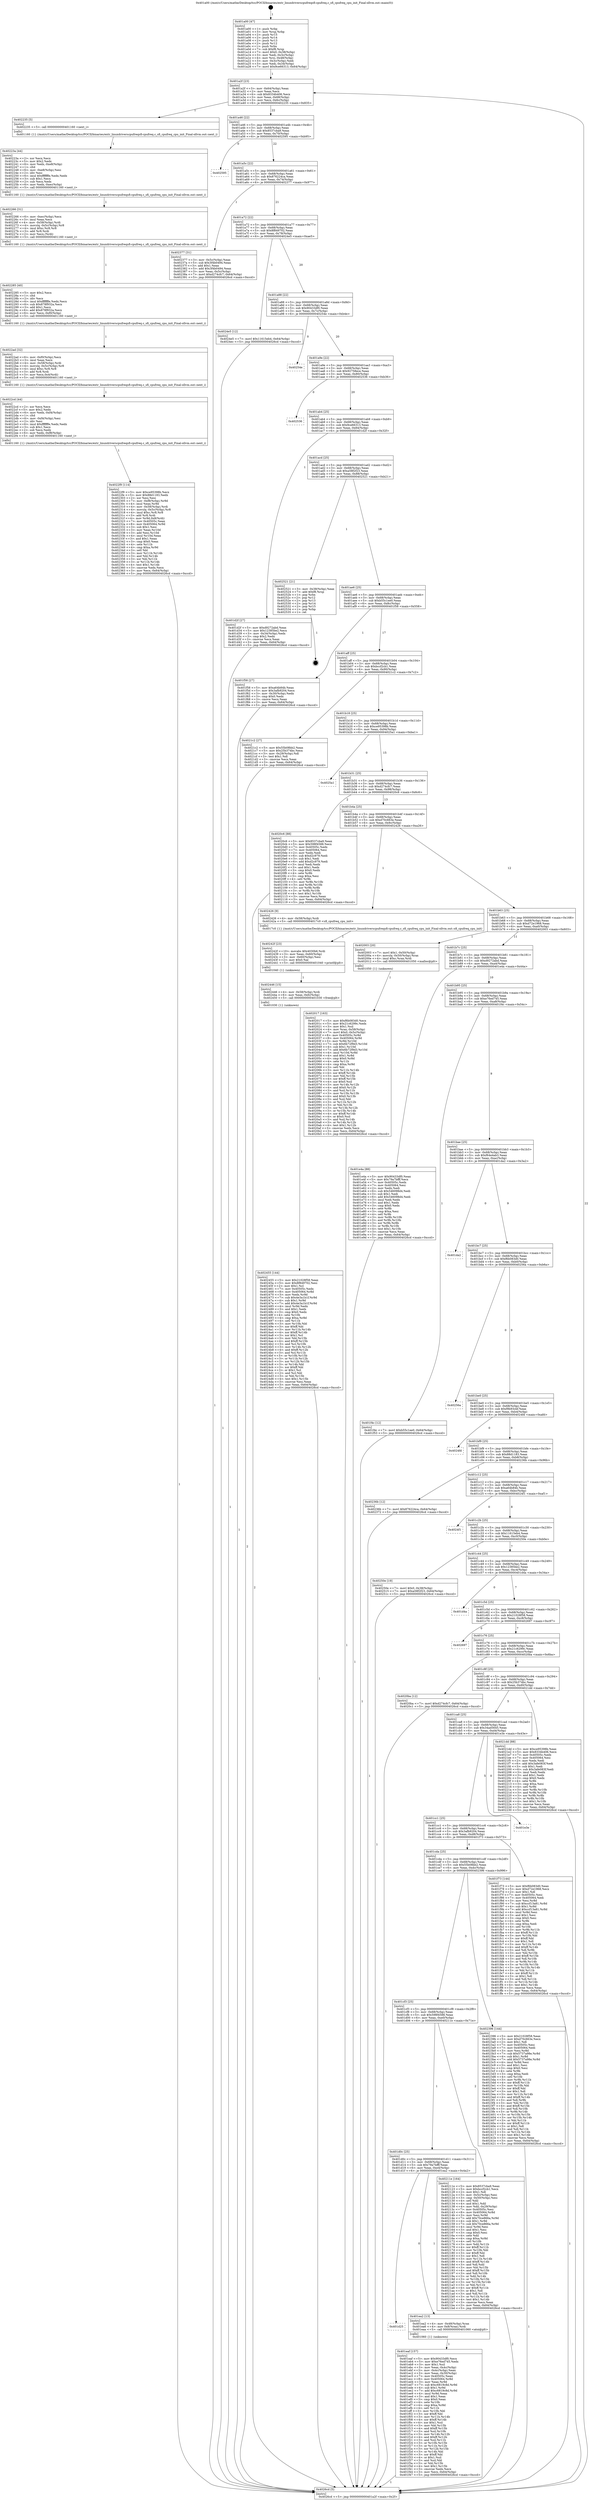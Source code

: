 digraph "0x401a00" {
  label = "0x401a00 (/mnt/c/Users/mathe/Desktop/tcc/POCII/binaries/extr_linuxdriverscpufreqsfi-cpufreq.c_sfi_cpufreq_cpu_init_Final-ollvm.out::main(0))"
  labelloc = "t"
  node[shape=record]

  Entry [label="",width=0.3,height=0.3,shape=circle,fillcolor=black,style=filled]
  "0x401a2f" [label="{
     0x401a2f [23]\l
     | [instrs]\l
     &nbsp;&nbsp;0x401a2f \<+3\>: mov -0x64(%rbp),%eax\l
     &nbsp;&nbsp;0x401a32 \<+2\>: mov %eax,%ecx\l
     &nbsp;&nbsp;0x401a34 \<+6\>: sub $0x8334b406,%ecx\l
     &nbsp;&nbsp;0x401a3a \<+3\>: mov %eax,-0x68(%rbp)\l
     &nbsp;&nbsp;0x401a3d \<+3\>: mov %ecx,-0x6c(%rbp)\l
     &nbsp;&nbsp;0x401a40 \<+6\>: je 0000000000402235 \<main+0x835\>\l
  }"]
  "0x402235" [label="{
     0x402235 [5]\l
     | [instrs]\l
     &nbsp;&nbsp;0x402235 \<+5\>: call 0000000000401160 \<next_i\>\l
     | [calls]\l
     &nbsp;&nbsp;0x401160 \{1\} (/mnt/c/Users/mathe/Desktop/tcc/POCII/binaries/extr_linuxdriverscpufreqsfi-cpufreq.c_sfi_cpufreq_cpu_init_Final-ollvm.out::next_i)\l
  }"]
  "0x401a46" [label="{
     0x401a46 [22]\l
     | [instrs]\l
     &nbsp;&nbsp;0x401a46 \<+5\>: jmp 0000000000401a4b \<main+0x4b\>\l
     &nbsp;&nbsp;0x401a4b \<+3\>: mov -0x68(%rbp),%eax\l
     &nbsp;&nbsp;0x401a4e \<+5\>: sub $0x8537cba9,%eax\l
     &nbsp;&nbsp;0x401a53 \<+3\>: mov %eax,-0x70(%rbp)\l
     &nbsp;&nbsp;0x401a56 \<+6\>: je 0000000000402595 \<main+0xb95\>\l
  }"]
  Exit [label="",width=0.3,height=0.3,shape=circle,fillcolor=black,style=filled,peripheries=2]
  "0x402595" [label="{
     0x402595\l
  }", style=dashed]
  "0x401a5c" [label="{
     0x401a5c [22]\l
     | [instrs]\l
     &nbsp;&nbsp;0x401a5c \<+5\>: jmp 0000000000401a61 \<main+0x61\>\l
     &nbsp;&nbsp;0x401a61 \<+3\>: mov -0x68(%rbp),%eax\l
     &nbsp;&nbsp;0x401a64 \<+5\>: sub $0x876224ca,%eax\l
     &nbsp;&nbsp;0x401a69 \<+3\>: mov %eax,-0x74(%rbp)\l
     &nbsp;&nbsp;0x401a6c \<+6\>: je 0000000000402377 \<main+0x977\>\l
  }"]
  "0x402455" [label="{
     0x402455 [144]\l
     | [instrs]\l
     &nbsp;&nbsp;0x402455 \<+5\>: mov $0x21028f58,%eax\l
     &nbsp;&nbsp;0x40245a \<+5\>: mov $0x8f849702,%esi\l
     &nbsp;&nbsp;0x40245f \<+2\>: mov $0x1,%cl\l
     &nbsp;&nbsp;0x402461 \<+7\>: mov 0x40505c,%edx\l
     &nbsp;&nbsp;0x402468 \<+8\>: mov 0x405064,%r8d\l
     &nbsp;&nbsp;0x402470 \<+3\>: mov %edx,%r9d\l
     &nbsp;&nbsp;0x402473 \<+7\>: sub $0x4e3a1b1f,%r9d\l
     &nbsp;&nbsp;0x40247a \<+4\>: sub $0x1,%r9d\l
     &nbsp;&nbsp;0x40247e \<+7\>: add $0x4e3a1b1f,%r9d\l
     &nbsp;&nbsp;0x402485 \<+4\>: imul %r9d,%edx\l
     &nbsp;&nbsp;0x402489 \<+3\>: and $0x1,%edx\l
     &nbsp;&nbsp;0x40248c \<+3\>: cmp $0x0,%edx\l
     &nbsp;&nbsp;0x40248f \<+4\>: sete %r10b\l
     &nbsp;&nbsp;0x402493 \<+4\>: cmp $0xa,%r8d\l
     &nbsp;&nbsp;0x402497 \<+4\>: setl %r11b\l
     &nbsp;&nbsp;0x40249b \<+3\>: mov %r10b,%bl\l
     &nbsp;&nbsp;0x40249e \<+3\>: xor $0xff,%bl\l
     &nbsp;&nbsp;0x4024a1 \<+3\>: mov %r11b,%r14b\l
     &nbsp;&nbsp;0x4024a4 \<+4\>: xor $0xff,%r14b\l
     &nbsp;&nbsp;0x4024a8 \<+3\>: xor $0x1,%cl\l
     &nbsp;&nbsp;0x4024ab \<+3\>: mov %bl,%r15b\l
     &nbsp;&nbsp;0x4024ae \<+4\>: and $0xff,%r15b\l
     &nbsp;&nbsp;0x4024b2 \<+3\>: and %cl,%r10b\l
     &nbsp;&nbsp;0x4024b5 \<+3\>: mov %r14b,%r12b\l
     &nbsp;&nbsp;0x4024b8 \<+4\>: and $0xff,%r12b\l
     &nbsp;&nbsp;0x4024bc \<+3\>: and %cl,%r11b\l
     &nbsp;&nbsp;0x4024bf \<+3\>: or %r10b,%r15b\l
     &nbsp;&nbsp;0x4024c2 \<+3\>: or %r11b,%r12b\l
     &nbsp;&nbsp;0x4024c5 \<+3\>: xor %r12b,%r15b\l
     &nbsp;&nbsp;0x4024c8 \<+3\>: or %r14b,%bl\l
     &nbsp;&nbsp;0x4024cb \<+3\>: xor $0xff,%bl\l
     &nbsp;&nbsp;0x4024ce \<+3\>: or $0x1,%cl\l
     &nbsp;&nbsp;0x4024d1 \<+2\>: and %cl,%bl\l
     &nbsp;&nbsp;0x4024d3 \<+3\>: or %bl,%r15b\l
     &nbsp;&nbsp;0x4024d6 \<+4\>: test $0x1,%r15b\l
     &nbsp;&nbsp;0x4024da \<+3\>: cmovne %esi,%eax\l
     &nbsp;&nbsp;0x4024dd \<+3\>: mov %eax,-0x64(%rbp)\l
     &nbsp;&nbsp;0x4024e0 \<+5\>: jmp 00000000004026cd \<main+0xccd\>\l
  }"]
  "0x402377" [label="{
     0x402377 [31]\l
     | [instrs]\l
     &nbsp;&nbsp;0x402377 \<+3\>: mov -0x5c(%rbp),%eax\l
     &nbsp;&nbsp;0x40237a \<+5\>: sub $0x3f4b0494,%eax\l
     &nbsp;&nbsp;0x40237f \<+3\>: add $0x1,%eax\l
     &nbsp;&nbsp;0x402382 \<+5\>: add $0x3f4b0494,%eax\l
     &nbsp;&nbsp;0x402387 \<+3\>: mov %eax,-0x5c(%rbp)\l
     &nbsp;&nbsp;0x40238a \<+7\>: movl $0xd274cfc7,-0x64(%rbp)\l
     &nbsp;&nbsp;0x402391 \<+5\>: jmp 00000000004026cd \<main+0xccd\>\l
  }"]
  "0x401a72" [label="{
     0x401a72 [22]\l
     | [instrs]\l
     &nbsp;&nbsp;0x401a72 \<+5\>: jmp 0000000000401a77 \<main+0x77\>\l
     &nbsp;&nbsp;0x401a77 \<+3\>: mov -0x68(%rbp),%eax\l
     &nbsp;&nbsp;0x401a7a \<+5\>: sub $0x8f849702,%eax\l
     &nbsp;&nbsp;0x401a7f \<+3\>: mov %eax,-0x78(%rbp)\l
     &nbsp;&nbsp;0x401a82 \<+6\>: je 00000000004024e5 \<main+0xae5\>\l
  }"]
  "0x402446" [label="{
     0x402446 [15]\l
     | [instrs]\l
     &nbsp;&nbsp;0x402446 \<+4\>: mov -0x58(%rbp),%rdi\l
     &nbsp;&nbsp;0x40244a \<+6\>: mov %eax,-0xfc(%rbp)\l
     &nbsp;&nbsp;0x402450 \<+5\>: call 0000000000401030 \<free@plt\>\l
     | [calls]\l
     &nbsp;&nbsp;0x401030 \{1\} (unknown)\l
  }"]
  "0x4024e5" [label="{
     0x4024e5 [12]\l
     | [instrs]\l
     &nbsp;&nbsp;0x4024e5 \<+7\>: movl $0x11615eb4,-0x64(%rbp)\l
     &nbsp;&nbsp;0x4024ec \<+5\>: jmp 00000000004026cd \<main+0xccd\>\l
  }"]
  "0x401a88" [label="{
     0x401a88 [22]\l
     | [instrs]\l
     &nbsp;&nbsp;0x401a88 \<+5\>: jmp 0000000000401a8d \<main+0x8d\>\l
     &nbsp;&nbsp;0x401a8d \<+3\>: mov -0x68(%rbp),%eax\l
     &nbsp;&nbsp;0x401a90 \<+5\>: sub $0x90433df0,%eax\l
     &nbsp;&nbsp;0x401a95 \<+3\>: mov %eax,-0x7c(%rbp)\l
     &nbsp;&nbsp;0x401a98 \<+6\>: je 000000000040254e \<main+0xb4e\>\l
  }"]
  "0x40242f" [label="{
     0x40242f [23]\l
     | [instrs]\l
     &nbsp;&nbsp;0x40242f \<+10\>: movabs $0x4030b6,%rdi\l
     &nbsp;&nbsp;0x402439 \<+3\>: mov %eax,-0x60(%rbp)\l
     &nbsp;&nbsp;0x40243c \<+3\>: mov -0x60(%rbp),%esi\l
     &nbsp;&nbsp;0x40243f \<+2\>: mov $0x0,%al\l
     &nbsp;&nbsp;0x402441 \<+5\>: call 0000000000401040 \<printf@plt\>\l
     | [calls]\l
     &nbsp;&nbsp;0x401040 \{1\} (unknown)\l
  }"]
  "0x40254e" [label="{
     0x40254e\l
  }", style=dashed]
  "0x401a9e" [label="{
     0x401a9e [22]\l
     | [instrs]\l
     &nbsp;&nbsp;0x401a9e \<+5\>: jmp 0000000000401aa3 \<main+0xa3\>\l
     &nbsp;&nbsp;0x401aa3 \<+3\>: mov -0x68(%rbp),%eax\l
     &nbsp;&nbsp;0x401aa6 \<+5\>: sub $0x92758ece,%eax\l
     &nbsp;&nbsp;0x401aab \<+3\>: mov %eax,-0x80(%rbp)\l
     &nbsp;&nbsp;0x401aae \<+6\>: je 0000000000402536 \<main+0xb36\>\l
  }"]
  "0x4022f9" [label="{
     0x4022f9 [114]\l
     | [instrs]\l
     &nbsp;&nbsp;0x4022f9 \<+5\>: mov $0xce95398b,%ecx\l
     &nbsp;&nbsp;0x4022fe \<+5\>: mov $0x88d1183,%edx\l
     &nbsp;&nbsp;0x402303 \<+2\>: xor %esi,%esi\l
     &nbsp;&nbsp;0x402305 \<+7\>: mov -0xf8(%rbp),%r9d\l
     &nbsp;&nbsp;0x40230c \<+4\>: imul %eax,%r9d\l
     &nbsp;&nbsp;0x402310 \<+4\>: mov -0x58(%rbp),%rdi\l
     &nbsp;&nbsp;0x402314 \<+4\>: movslq -0x5c(%rbp),%r8\l
     &nbsp;&nbsp;0x402318 \<+4\>: imul $0xc,%r8,%r8\l
     &nbsp;&nbsp;0x40231c \<+3\>: add %r8,%rdi\l
     &nbsp;&nbsp;0x40231f \<+4\>: mov %r9d,0x8(%rdi)\l
     &nbsp;&nbsp;0x402323 \<+7\>: mov 0x40505c,%eax\l
     &nbsp;&nbsp;0x40232a \<+8\>: mov 0x405064,%r9d\l
     &nbsp;&nbsp;0x402332 \<+3\>: sub $0x1,%esi\l
     &nbsp;&nbsp;0x402335 \<+3\>: mov %eax,%r10d\l
     &nbsp;&nbsp;0x402338 \<+3\>: add %esi,%r10d\l
     &nbsp;&nbsp;0x40233b \<+4\>: imul %r10d,%eax\l
     &nbsp;&nbsp;0x40233f \<+3\>: and $0x1,%eax\l
     &nbsp;&nbsp;0x402342 \<+3\>: cmp $0x0,%eax\l
     &nbsp;&nbsp;0x402345 \<+4\>: sete %r11b\l
     &nbsp;&nbsp;0x402349 \<+4\>: cmp $0xa,%r9d\l
     &nbsp;&nbsp;0x40234d \<+3\>: setl %bl\l
     &nbsp;&nbsp;0x402350 \<+3\>: mov %r11b,%r14b\l
     &nbsp;&nbsp;0x402353 \<+3\>: and %bl,%r14b\l
     &nbsp;&nbsp;0x402356 \<+3\>: xor %bl,%r11b\l
     &nbsp;&nbsp;0x402359 \<+3\>: or %r11b,%r14b\l
     &nbsp;&nbsp;0x40235c \<+4\>: test $0x1,%r14b\l
     &nbsp;&nbsp;0x402360 \<+3\>: cmovne %edx,%ecx\l
     &nbsp;&nbsp;0x402363 \<+3\>: mov %ecx,-0x64(%rbp)\l
     &nbsp;&nbsp;0x402366 \<+5\>: jmp 00000000004026cd \<main+0xccd\>\l
  }"]
  "0x402536" [label="{
     0x402536\l
  }", style=dashed]
  "0x401ab4" [label="{
     0x401ab4 [25]\l
     | [instrs]\l
     &nbsp;&nbsp;0x401ab4 \<+5\>: jmp 0000000000401ab9 \<main+0xb9\>\l
     &nbsp;&nbsp;0x401ab9 \<+3\>: mov -0x68(%rbp),%eax\l
     &nbsp;&nbsp;0x401abc \<+5\>: sub $0x9ce66313,%eax\l
     &nbsp;&nbsp;0x401ac1 \<+6\>: mov %eax,-0x84(%rbp)\l
     &nbsp;&nbsp;0x401ac7 \<+6\>: je 0000000000401d2f \<main+0x32f\>\l
  }"]
  "0x4022cd" [label="{
     0x4022cd [44]\l
     | [instrs]\l
     &nbsp;&nbsp;0x4022cd \<+2\>: xor %ecx,%ecx\l
     &nbsp;&nbsp;0x4022cf \<+5\>: mov $0x2,%edx\l
     &nbsp;&nbsp;0x4022d4 \<+6\>: mov %edx,-0xf4(%rbp)\l
     &nbsp;&nbsp;0x4022da \<+1\>: cltd\l
     &nbsp;&nbsp;0x4022db \<+6\>: mov -0xf4(%rbp),%esi\l
     &nbsp;&nbsp;0x4022e1 \<+2\>: idiv %esi\l
     &nbsp;&nbsp;0x4022e3 \<+6\>: imul $0xfffffffe,%edx,%edx\l
     &nbsp;&nbsp;0x4022e9 \<+3\>: sub $0x1,%ecx\l
     &nbsp;&nbsp;0x4022ec \<+2\>: sub %ecx,%edx\l
     &nbsp;&nbsp;0x4022ee \<+6\>: mov %edx,-0xf8(%rbp)\l
     &nbsp;&nbsp;0x4022f4 \<+5\>: call 0000000000401160 \<next_i\>\l
     | [calls]\l
     &nbsp;&nbsp;0x401160 \{1\} (/mnt/c/Users/mathe/Desktop/tcc/POCII/binaries/extr_linuxdriverscpufreqsfi-cpufreq.c_sfi_cpufreq_cpu_init_Final-ollvm.out::next_i)\l
  }"]
  "0x401d2f" [label="{
     0x401d2f [27]\l
     | [instrs]\l
     &nbsp;&nbsp;0x401d2f \<+5\>: mov $0xd9272abd,%eax\l
     &nbsp;&nbsp;0x401d34 \<+5\>: mov $0x12385be2,%ecx\l
     &nbsp;&nbsp;0x401d39 \<+3\>: mov -0x34(%rbp),%edx\l
     &nbsp;&nbsp;0x401d3c \<+3\>: cmp $0x2,%edx\l
     &nbsp;&nbsp;0x401d3f \<+3\>: cmovne %ecx,%eax\l
     &nbsp;&nbsp;0x401d42 \<+3\>: mov %eax,-0x64(%rbp)\l
     &nbsp;&nbsp;0x401d45 \<+5\>: jmp 00000000004026cd \<main+0xccd\>\l
  }"]
  "0x401acd" [label="{
     0x401acd [25]\l
     | [instrs]\l
     &nbsp;&nbsp;0x401acd \<+5\>: jmp 0000000000401ad2 \<main+0xd2\>\l
     &nbsp;&nbsp;0x401ad2 \<+3\>: mov -0x68(%rbp),%eax\l
     &nbsp;&nbsp;0x401ad5 \<+5\>: sub $0xa58f2f23,%eax\l
     &nbsp;&nbsp;0x401ada \<+6\>: mov %eax,-0x88(%rbp)\l
     &nbsp;&nbsp;0x401ae0 \<+6\>: je 0000000000402521 \<main+0xb21\>\l
  }"]
  "0x4026cd" [label="{
     0x4026cd [5]\l
     | [instrs]\l
     &nbsp;&nbsp;0x4026cd \<+5\>: jmp 0000000000401a2f \<main+0x2f\>\l
  }"]
  "0x401a00" [label="{
     0x401a00 [47]\l
     | [instrs]\l
     &nbsp;&nbsp;0x401a00 \<+1\>: push %rbp\l
     &nbsp;&nbsp;0x401a01 \<+3\>: mov %rsp,%rbp\l
     &nbsp;&nbsp;0x401a04 \<+2\>: push %r15\l
     &nbsp;&nbsp;0x401a06 \<+2\>: push %r14\l
     &nbsp;&nbsp;0x401a08 \<+2\>: push %r13\l
     &nbsp;&nbsp;0x401a0a \<+2\>: push %r12\l
     &nbsp;&nbsp;0x401a0c \<+1\>: push %rbx\l
     &nbsp;&nbsp;0x401a0d \<+7\>: sub $0xf8,%rsp\l
     &nbsp;&nbsp;0x401a14 \<+7\>: movl $0x0,-0x38(%rbp)\l
     &nbsp;&nbsp;0x401a1b \<+3\>: mov %edi,-0x3c(%rbp)\l
     &nbsp;&nbsp;0x401a1e \<+4\>: mov %rsi,-0x48(%rbp)\l
     &nbsp;&nbsp;0x401a22 \<+3\>: mov -0x3c(%rbp),%edi\l
     &nbsp;&nbsp;0x401a25 \<+3\>: mov %edi,-0x34(%rbp)\l
     &nbsp;&nbsp;0x401a28 \<+7\>: movl $0x9ce66313,-0x64(%rbp)\l
  }"]
  "0x4022ad" [label="{
     0x4022ad [32]\l
     | [instrs]\l
     &nbsp;&nbsp;0x4022ad \<+6\>: mov -0xf0(%rbp),%ecx\l
     &nbsp;&nbsp;0x4022b3 \<+3\>: imul %eax,%ecx\l
     &nbsp;&nbsp;0x4022b6 \<+4\>: mov -0x58(%rbp),%rdi\l
     &nbsp;&nbsp;0x4022ba \<+4\>: movslq -0x5c(%rbp),%r8\l
     &nbsp;&nbsp;0x4022be \<+4\>: imul $0xc,%r8,%r8\l
     &nbsp;&nbsp;0x4022c2 \<+3\>: add %r8,%rdi\l
     &nbsp;&nbsp;0x4022c5 \<+3\>: mov %ecx,0x4(%rdi)\l
     &nbsp;&nbsp;0x4022c8 \<+5\>: call 0000000000401160 \<next_i\>\l
     | [calls]\l
     &nbsp;&nbsp;0x401160 \{1\} (/mnt/c/Users/mathe/Desktop/tcc/POCII/binaries/extr_linuxdriverscpufreqsfi-cpufreq.c_sfi_cpufreq_cpu_init_Final-ollvm.out::next_i)\l
  }"]
  "0x402521" [label="{
     0x402521 [21]\l
     | [instrs]\l
     &nbsp;&nbsp;0x402521 \<+3\>: mov -0x38(%rbp),%eax\l
     &nbsp;&nbsp;0x402524 \<+7\>: add $0xf8,%rsp\l
     &nbsp;&nbsp;0x40252b \<+1\>: pop %rbx\l
     &nbsp;&nbsp;0x40252c \<+2\>: pop %r12\l
     &nbsp;&nbsp;0x40252e \<+2\>: pop %r13\l
     &nbsp;&nbsp;0x402530 \<+2\>: pop %r14\l
     &nbsp;&nbsp;0x402532 \<+2\>: pop %r15\l
     &nbsp;&nbsp;0x402534 \<+1\>: pop %rbp\l
     &nbsp;&nbsp;0x402535 \<+1\>: ret\l
  }"]
  "0x401ae6" [label="{
     0x401ae6 [25]\l
     | [instrs]\l
     &nbsp;&nbsp;0x401ae6 \<+5\>: jmp 0000000000401aeb \<main+0xeb\>\l
     &nbsp;&nbsp;0x401aeb \<+3\>: mov -0x68(%rbp),%eax\l
     &nbsp;&nbsp;0x401aee \<+5\>: sub $0xb55c1ee0,%eax\l
     &nbsp;&nbsp;0x401af3 \<+6\>: mov %eax,-0x8c(%rbp)\l
     &nbsp;&nbsp;0x401af9 \<+6\>: je 0000000000401f58 \<main+0x558\>\l
  }"]
  "0x402285" [label="{
     0x402285 [40]\l
     | [instrs]\l
     &nbsp;&nbsp;0x402285 \<+5\>: mov $0x2,%ecx\l
     &nbsp;&nbsp;0x40228a \<+1\>: cltd\l
     &nbsp;&nbsp;0x40228b \<+2\>: idiv %ecx\l
     &nbsp;&nbsp;0x40228d \<+6\>: imul $0xfffffffe,%edx,%ecx\l
     &nbsp;&nbsp;0x402293 \<+6\>: sub $0x878f932a,%ecx\l
     &nbsp;&nbsp;0x402299 \<+3\>: add $0x1,%ecx\l
     &nbsp;&nbsp;0x40229c \<+6\>: add $0x878f932a,%ecx\l
     &nbsp;&nbsp;0x4022a2 \<+6\>: mov %ecx,-0xf0(%rbp)\l
     &nbsp;&nbsp;0x4022a8 \<+5\>: call 0000000000401160 \<next_i\>\l
     | [calls]\l
     &nbsp;&nbsp;0x401160 \{1\} (/mnt/c/Users/mathe/Desktop/tcc/POCII/binaries/extr_linuxdriverscpufreqsfi-cpufreq.c_sfi_cpufreq_cpu_init_Final-ollvm.out::next_i)\l
  }"]
  "0x401f58" [label="{
     0x401f58 [27]\l
     | [instrs]\l
     &nbsp;&nbsp;0x401f58 \<+5\>: mov $0xa64b84b,%eax\l
     &nbsp;&nbsp;0x401f5d \<+5\>: mov $0x3afb9204,%ecx\l
     &nbsp;&nbsp;0x401f62 \<+3\>: mov -0x30(%rbp),%edx\l
     &nbsp;&nbsp;0x401f65 \<+3\>: cmp $0x0,%edx\l
     &nbsp;&nbsp;0x401f68 \<+3\>: cmove %ecx,%eax\l
     &nbsp;&nbsp;0x401f6b \<+3\>: mov %eax,-0x64(%rbp)\l
     &nbsp;&nbsp;0x401f6e \<+5\>: jmp 00000000004026cd \<main+0xccd\>\l
  }"]
  "0x401aff" [label="{
     0x401aff [25]\l
     | [instrs]\l
     &nbsp;&nbsp;0x401aff \<+5\>: jmp 0000000000401b04 \<main+0x104\>\l
     &nbsp;&nbsp;0x401b04 \<+3\>: mov -0x68(%rbp),%eax\l
     &nbsp;&nbsp;0x401b07 \<+5\>: sub $0xbccf2cb1,%eax\l
     &nbsp;&nbsp;0x401b0c \<+6\>: mov %eax,-0x90(%rbp)\l
     &nbsp;&nbsp;0x401b12 \<+6\>: je 00000000004021c2 \<main+0x7c2\>\l
  }"]
  "0x402266" [label="{
     0x402266 [31]\l
     | [instrs]\l
     &nbsp;&nbsp;0x402266 \<+6\>: mov -0xec(%rbp),%ecx\l
     &nbsp;&nbsp;0x40226c \<+3\>: imul %eax,%ecx\l
     &nbsp;&nbsp;0x40226f \<+4\>: mov -0x58(%rbp),%rdi\l
     &nbsp;&nbsp;0x402273 \<+4\>: movslq -0x5c(%rbp),%r8\l
     &nbsp;&nbsp;0x402277 \<+4\>: imul $0xc,%r8,%r8\l
     &nbsp;&nbsp;0x40227b \<+3\>: add %r8,%rdi\l
     &nbsp;&nbsp;0x40227e \<+2\>: mov %ecx,(%rdi)\l
     &nbsp;&nbsp;0x402280 \<+5\>: call 0000000000401160 \<next_i\>\l
     | [calls]\l
     &nbsp;&nbsp;0x401160 \{1\} (/mnt/c/Users/mathe/Desktop/tcc/POCII/binaries/extr_linuxdriverscpufreqsfi-cpufreq.c_sfi_cpufreq_cpu_init_Final-ollvm.out::next_i)\l
  }"]
  "0x4021c2" [label="{
     0x4021c2 [27]\l
     | [instrs]\l
     &nbsp;&nbsp;0x4021c2 \<+5\>: mov $0x55b08bb2,%eax\l
     &nbsp;&nbsp;0x4021c7 \<+5\>: mov $0x25b374bc,%ecx\l
     &nbsp;&nbsp;0x4021cc \<+3\>: mov -0x29(%rbp),%dl\l
     &nbsp;&nbsp;0x4021cf \<+3\>: test $0x1,%dl\l
     &nbsp;&nbsp;0x4021d2 \<+3\>: cmovne %ecx,%eax\l
     &nbsp;&nbsp;0x4021d5 \<+3\>: mov %eax,-0x64(%rbp)\l
     &nbsp;&nbsp;0x4021d8 \<+5\>: jmp 00000000004026cd \<main+0xccd\>\l
  }"]
  "0x401b18" [label="{
     0x401b18 [25]\l
     | [instrs]\l
     &nbsp;&nbsp;0x401b18 \<+5\>: jmp 0000000000401b1d \<main+0x11d\>\l
     &nbsp;&nbsp;0x401b1d \<+3\>: mov -0x68(%rbp),%eax\l
     &nbsp;&nbsp;0x401b20 \<+5\>: sub $0xce95398b,%eax\l
     &nbsp;&nbsp;0x401b25 \<+6\>: mov %eax,-0x94(%rbp)\l
     &nbsp;&nbsp;0x401b2b \<+6\>: je 00000000004025a1 \<main+0xba1\>\l
  }"]
  "0x40223a" [label="{
     0x40223a [44]\l
     | [instrs]\l
     &nbsp;&nbsp;0x40223a \<+2\>: xor %ecx,%ecx\l
     &nbsp;&nbsp;0x40223c \<+5\>: mov $0x2,%edx\l
     &nbsp;&nbsp;0x402241 \<+6\>: mov %edx,-0xe8(%rbp)\l
     &nbsp;&nbsp;0x402247 \<+1\>: cltd\l
     &nbsp;&nbsp;0x402248 \<+6\>: mov -0xe8(%rbp),%esi\l
     &nbsp;&nbsp;0x40224e \<+2\>: idiv %esi\l
     &nbsp;&nbsp;0x402250 \<+6\>: imul $0xfffffffe,%edx,%edx\l
     &nbsp;&nbsp;0x402256 \<+3\>: sub $0x1,%ecx\l
     &nbsp;&nbsp;0x402259 \<+2\>: sub %ecx,%edx\l
     &nbsp;&nbsp;0x40225b \<+6\>: mov %edx,-0xec(%rbp)\l
     &nbsp;&nbsp;0x402261 \<+5\>: call 0000000000401160 \<next_i\>\l
     | [calls]\l
     &nbsp;&nbsp;0x401160 \{1\} (/mnt/c/Users/mathe/Desktop/tcc/POCII/binaries/extr_linuxdriverscpufreqsfi-cpufreq.c_sfi_cpufreq_cpu_init_Final-ollvm.out::next_i)\l
  }"]
  "0x4025a1" [label="{
     0x4025a1\l
  }", style=dashed]
  "0x401b31" [label="{
     0x401b31 [25]\l
     | [instrs]\l
     &nbsp;&nbsp;0x401b31 \<+5\>: jmp 0000000000401b36 \<main+0x136\>\l
     &nbsp;&nbsp;0x401b36 \<+3\>: mov -0x68(%rbp),%eax\l
     &nbsp;&nbsp;0x401b39 \<+5\>: sub $0xd274cfc7,%eax\l
     &nbsp;&nbsp;0x401b3e \<+6\>: mov %eax,-0x98(%rbp)\l
     &nbsp;&nbsp;0x401b44 \<+6\>: je 00000000004020c6 \<main+0x6c6\>\l
  }"]
  "0x402017" [label="{
     0x402017 [163]\l
     | [instrs]\l
     &nbsp;&nbsp;0x402017 \<+5\>: mov $0xf6b083d0,%ecx\l
     &nbsp;&nbsp;0x40201c \<+5\>: mov $0x21c6299c,%edx\l
     &nbsp;&nbsp;0x402021 \<+3\>: mov $0x1,%sil\l
     &nbsp;&nbsp;0x402024 \<+4\>: mov %rax,-0x58(%rbp)\l
     &nbsp;&nbsp;0x402028 \<+7\>: movl $0x0,-0x5c(%rbp)\l
     &nbsp;&nbsp;0x40202f \<+8\>: mov 0x40505c,%r8d\l
     &nbsp;&nbsp;0x402037 \<+8\>: mov 0x405064,%r9d\l
     &nbsp;&nbsp;0x40203f \<+3\>: mov %r8d,%r10d\l
     &nbsp;&nbsp;0x402042 \<+7\>: sub $0x6b72f9d3,%r10d\l
     &nbsp;&nbsp;0x402049 \<+4\>: sub $0x1,%r10d\l
     &nbsp;&nbsp;0x40204d \<+7\>: add $0x6b72f9d3,%r10d\l
     &nbsp;&nbsp;0x402054 \<+4\>: imul %r10d,%r8d\l
     &nbsp;&nbsp;0x402058 \<+4\>: and $0x1,%r8d\l
     &nbsp;&nbsp;0x40205c \<+4\>: cmp $0x0,%r8d\l
     &nbsp;&nbsp;0x402060 \<+4\>: sete %r11b\l
     &nbsp;&nbsp;0x402064 \<+4\>: cmp $0xa,%r9d\l
     &nbsp;&nbsp;0x402068 \<+3\>: setl %bl\l
     &nbsp;&nbsp;0x40206b \<+3\>: mov %r11b,%r14b\l
     &nbsp;&nbsp;0x40206e \<+4\>: xor $0xff,%r14b\l
     &nbsp;&nbsp;0x402072 \<+3\>: mov %bl,%r15b\l
     &nbsp;&nbsp;0x402075 \<+4\>: xor $0xff,%r15b\l
     &nbsp;&nbsp;0x402079 \<+4\>: xor $0x0,%sil\l
     &nbsp;&nbsp;0x40207d \<+3\>: mov %r14b,%r12b\l
     &nbsp;&nbsp;0x402080 \<+4\>: and $0x0,%r12b\l
     &nbsp;&nbsp;0x402084 \<+3\>: and %sil,%r11b\l
     &nbsp;&nbsp;0x402087 \<+3\>: mov %r15b,%r13b\l
     &nbsp;&nbsp;0x40208a \<+4\>: and $0x0,%r13b\l
     &nbsp;&nbsp;0x40208e \<+3\>: and %sil,%bl\l
     &nbsp;&nbsp;0x402091 \<+3\>: or %r11b,%r12b\l
     &nbsp;&nbsp;0x402094 \<+3\>: or %bl,%r13b\l
     &nbsp;&nbsp;0x402097 \<+3\>: xor %r13b,%r12b\l
     &nbsp;&nbsp;0x40209a \<+3\>: or %r15b,%r14b\l
     &nbsp;&nbsp;0x40209d \<+4\>: xor $0xff,%r14b\l
     &nbsp;&nbsp;0x4020a1 \<+4\>: or $0x0,%sil\l
     &nbsp;&nbsp;0x4020a5 \<+3\>: and %sil,%r14b\l
     &nbsp;&nbsp;0x4020a8 \<+3\>: or %r14b,%r12b\l
     &nbsp;&nbsp;0x4020ab \<+4\>: test $0x1,%r12b\l
     &nbsp;&nbsp;0x4020af \<+3\>: cmovne %edx,%ecx\l
     &nbsp;&nbsp;0x4020b2 \<+3\>: mov %ecx,-0x64(%rbp)\l
     &nbsp;&nbsp;0x4020b5 \<+5\>: jmp 00000000004026cd \<main+0xccd\>\l
  }"]
  "0x4020c6" [label="{
     0x4020c6 [88]\l
     | [instrs]\l
     &nbsp;&nbsp;0x4020c6 \<+5\>: mov $0x8537cba9,%eax\l
     &nbsp;&nbsp;0x4020cb \<+5\>: mov $0x598f4588,%ecx\l
     &nbsp;&nbsp;0x4020d0 \<+7\>: mov 0x40505c,%edx\l
     &nbsp;&nbsp;0x4020d7 \<+7\>: mov 0x405064,%esi\l
     &nbsp;&nbsp;0x4020de \<+2\>: mov %edx,%edi\l
     &nbsp;&nbsp;0x4020e0 \<+6\>: sub $0xd2c979,%edi\l
     &nbsp;&nbsp;0x4020e6 \<+3\>: sub $0x1,%edi\l
     &nbsp;&nbsp;0x4020e9 \<+6\>: add $0xd2c979,%edi\l
     &nbsp;&nbsp;0x4020ef \<+3\>: imul %edi,%edx\l
     &nbsp;&nbsp;0x4020f2 \<+3\>: and $0x1,%edx\l
     &nbsp;&nbsp;0x4020f5 \<+3\>: cmp $0x0,%edx\l
     &nbsp;&nbsp;0x4020f8 \<+4\>: sete %r8b\l
     &nbsp;&nbsp;0x4020fc \<+3\>: cmp $0xa,%esi\l
     &nbsp;&nbsp;0x4020ff \<+4\>: setl %r9b\l
     &nbsp;&nbsp;0x402103 \<+3\>: mov %r8b,%r10b\l
     &nbsp;&nbsp;0x402106 \<+3\>: and %r9b,%r10b\l
     &nbsp;&nbsp;0x402109 \<+3\>: xor %r9b,%r8b\l
     &nbsp;&nbsp;0x40210c \<+3\>: or %r8b,%r10b\l
     &nbsp;&nbsp;0x40210f \<+4\>: test $0x1,%r10b\l
     &nbsp;&nbsp;0x402113 \<+3\>: cmovne %ecx,%eax\l
     &nbsp;&nbsp;0x402116 \<+3\>: mov %eax,-0x64(%rbp)\l
     &nbsp;&nbsp;0x402119 \<+5\>: jmp 00000000004026cd \<main+0xccd\>\l
  }"]
  "0x401b4a" [label="{
     0x401b4a [25]\l
     | [instrs]\l
     &nbsp;&nbsp;0x401b4a \<+5\>: jmp 0000000000401b4f \<main+0x14f\>\l
     &nbsp;&nbsp;0x401b4f \<+3\>: mov -0x68(%rbp),%eax\l
     &nbsp;&nbsp;0x401b52 \<+5\>: sub $0xd70c663e,%eax\l
     &nbsp;&nbsp;0x401b57 \<+6\>: mov %eax,-0x9c(%rbp)\l
     &nbsp;&nbsp;0x401b5d \<+6\>: je 0000000000402426 \<main+0xa26\>\l
  }"]
  "0x401eaf" [label="{
     0x401eaf [157]\l
     | [instrs]\l
     &nbsp;&nbsp;0x401eaf \<+5\>: mov $0x90433df0,%ecx\l
     &nbsp;&nbsp;0x401eb4 \<+5\>: mov $0xe76ed745,%edx\l
     &nbsp;&nbsp;0x401eb9 \<+3\>: mov $0x1,%sil\l
     &nbsp;&nbsp;0x401ebc \<+3\>: mov %eax,-0x4c(%rbp)\l
     &nbsp;&nbsp;0x401ebf \<+3\>: mov -0x4c(%rbp),%eax\l
     &nbsp;&nbsp;0x401ec2 \<+3\>: mov %eax,-0x30(%rbp)\l
     &nbsp;&nbsp;0x401ec5 \<+7\>: mov 0x40505c,%eax\l
     &nbsp;&nbsp;0x401ecc \<+8\>: mov 0x405064,%r8d\l
     &nbsp;&nbsp;0x401ed4 \<+3\>: mov %eax,%r9d\l
     &nbsp;&nbsp;0x401ed7 \<+7\>: sub $0xc6819c8d,%r9d\l
     &nbsp;&nbsp;0x401ede \<+4\>: sub $0x1,%r9d\l
     &nbsp;&nbsp;0x401ee2 \<+7\>: add $0xc6819c8d,%r9d\l
     &nbsp;&nbsp;0x401ee9 \<+4\>: imul %r9d,%eax\l
     &nbsp;&nbsp;0x401eed \<+3\>: and $0x1,%eax\l
     &nbsp;&nbsp;0x401ef0 \<+3\>: cmp $0x0,%eax\l
     &nbsp;&nbsp;0x401ef3 \<+4\>: sete %r10b\l
     &nbsp;&nbsp;0x401ef7 \<+4\>: cmp $0xa,%r8d\l
     &nbsp;&nbsp;0x401efb \<+4\>: setl %r11b\l
     &nbsp;&nbsp;0x401eff \<+3\>: mov %r10b,%bl\l
     &nbsp;&nbsp;0x401f02 \<+3\>: xor $0xff,%bl\l
     &nbsp;&nbsp;0x401f05 \<+3\>: mov %r11b,%r14b\l
     &nbsp;&nbsp;0x401f08 \<+4\>: xor $0xff,%r14b\l
     &nbsp;&nbsp;0x401f0c \<+4\>: xor $0x1,%sil\l
     &nbsp;&nbsp;0x401f10 \<+3\>: mov %bl,%r15b\l
     &nbsp;&nbsp;0x401f13 \<+4\>: and $0xff,%r15b\l
     &nbsp;&nbsp;0x401f17 \<+3\>: and %sil,%r10b\l
     &nbsp;&nbsp;0x401f1a \<+3\>: mov %r14b,%r12b\l
     &nbsp;&nbsp;0x401f1d \<+4\>: and $0xff,%r12b\l
     &nbsp;&nbsp;0x401f21 \<+3\>: and %sil,%r11b\l
     &nbsp;&nbsp;0x401f24 \<+3\>: or %r10b,%r15b\l
     &nbsp;&nbsp;0x401f27 \<+3\>: or %r11b,%r12b\l
     &nbsp;&nbsp;0x401f2a \<+3\>: xor %r12b,%r15b\l
     &nbsp;&nbsp;0x401f2d \<+3\>: or %r14b,%bl\l
     &nbsp;&nbsp;0x401f30 \<+3\>: xor $0xff,%bl\l
     &nbsp;&nbsp;0x401f33 \<+4\>: or $0x1,%sil\l
     &nbsp;&nbsp;0x401f37 \<+3\>: and %sil,%bl\l
     &nbsp;&nbsp;0x401f3a \<+3\>: or %bl,%r15b\l
     &nbsp;&nbsp;0x401f3d \<+4\>: test $0x1,%r15b\l
     &nbsp;&nbsp;0x401f41 \<+3\>: cmovne %edx,%ecx\l
     &nbsp;&nbsp;0x401f44 \<+3\>: mov %ecx,-0x64(%rbp)\l
     &nbsp;&nbsp;0x401f47 \<+5\>: jmp 00000000004026cd \<main+0xccd\>\l
  }"]
  "0x402426" [label="{
     0x402426 [9]\l
     | [instrs]\l
     &nbsp;&nbsp;0x402426 \<+4\>: mov -0x58(%rbp),%rdi\l
     &nbsp;&nbsp;0x40242a \<+5\>: call 00000000004017c0 \<sfi_cpufreq_cpu_init\>\l
     | [calls]\l
     &nbsp;&nbsp;0x4017c0 \{1\} (/mnt/c/Users/mathe/Desktop/tcc/POCII/binaries/extr_linuxdriverscpufreqsfi-cpufreq.c_sfi_cpufreq_cpu_init_Final-ollvm.out::sfi_cpufreq_cpu_init)\l
  }"]
  "0x401b63" [label="{
     0x401b63 [25]\l
     | [instrs]\l
     &nbsp;&nbsp;0x401b63 \<+5\>: jmp 0000000000401b68 \<main+0x168\>\l
     &nbsp;&nbsp;0x401b68 \<+3\>: mov -0x68(%rbp),%eax\l
     &nbsp;&nbsp;0x401b6b \<+5\>: sub $0xd72e1968,%eax\l
     &nbsp;&nbsp;0x401b70 \<+6\>: mov %eax,-0xa0(%rbp)\l
     &nbsp;&nbsp;0x401b76 \<+6\>: je 0000000000402003 \<main+0x603\>\l
  }"]
  "0x401d25" [label="{
     0x401d25\l
  }", style=dashed]
  "0x402003" [label="{
     0x402003 [20]\l
     | [instrs]\l
     &nbsp;&nbsp;0x402003 \<+7\>: movl $0x1,-0x50(%rbp)\l
     &nbsp;&nbsp;0x40200a \<+4\>: movslq -0x50(%rbp),%rax\l
     &nbsp;&nbsp;0x40200e \<+4\>: imul $0xc,%rax,%rdi\l
     &nbsp;&nbsp;0x402012 \<+5\>: call 0000000000401050 \<malloc@plt\>\l
     | [calls]\l
     &nbsp;&nbsp;0x401050 \{1\} (unknown)\l
  }"]
  "0x401b7c" [label="{
     0x401b7c [25]\l
     | [instrs]\l
     &nbsp;&nbsp;0x401b7c \<+5\>: jmp 0000000000401b81 \<main+0x181\>\l
     &nbsp;&nbsp;0x401b81 \<+3\>: mov -0x68(%rbp),%eax\l
     &nbsp;&nbsp;0x401b84 \<+5\>: sub $0xd9272abd,%eax\l
     &nbsp;&nbsp;0x401b89 \<+6\>: mov %eax,-0xa4(%rbp)\l
     &nbsp;&nbsp;0x401b8f \<+6\>: je 0000000000401e4a \<main+0x44a\>\l
  }"]
  "0x401ea2" [label="{
     0x401ea2 [13]\l
     | [instrs]\l
     &nbsp;&nbsp;0x401ea2 \<+4\>: mov -0x48(%rbp),%rax\l
     &nbsp;&nbsp;0x401ea6 \<+4\>: mov 0x8(%rax),%rdi\l
     &nbsp;&nbsp;0x401eaa \<+5\>: call 0000000000401060 \<atoi@plt\>\l
     | [calls]\l
     &nbsp;&nbsp;0x401060 \{1\} (unknown)\l
  }"]
  "0x401e4a" [label="{
     0x401e4a [88]\l
     | [instrs]\l
     &nbsp;&nbsp;0x401e4a \<+5\>: mov $0x90433df0,%eax\l
     &nbsp;&nbsp;0x401e4f \<+5\>: mov $0x79a7bfff,%ecx\l
     &nbsp;&nbsp;0x401e54 \<+7\>: mov 0x40505c,%edx\l
     &nbsp;&nbsp;0x401e5b \<+7\>: mov 0x405064,%esi\l
     &nbsp;&nbsp;0x401e62 \<+2\>: mov %edx,%edi\l
     &nbsp;&nbsp;0x401e64 \<+6\>: sub $0x546098d4,%edi\l
     &nbsp;&nbsp;0x401e6a \<+3\>: sub $0x1,%edi\l
     &nbsp;&nbsp;0x401e6d \<+6\>: add $0x546098d4,%edi\l
     &nbsp;&nbsp;0x401e73 \<+3\>: imul %edi,%edx\l
     &nbsp;&nbsp;0x401e76 \<+3\>: and $0x1,%edx\l
     &nbsp;&nbsp;0x401e79 \<+3\>: cmp $0x0,%edx\l
     &nbsp;&nbsp;0x401e7c \<+4\>: sete %r8b\l
     &nbsp;&nbsp;0x401e80 \<+3\>: cmp $0xa,%esi\l
     &nbsp;&nbsp;0x401e83 \<+4\>: setl %r9b\l
     &nbsp;&nbsp;0x401e87 \<+3\>: mov %r8b,%r10b\l
     &nbsp;&nbsp;0x401e8a \<+3\>: and %r9b,%r10b\l
     &nbsp;&nbsp;0x401e8d \<+3\>: xor %r9b,%r8b\l
     &nbsp;&nbsp;0x401e90 \<+3\>: or %r8b,%r10b\l
     &nbsp;&nbsp;0x401e93 \<+4\>: test $0x1,%r10b\l
     &nbsp;&nbsp;0x401e97 \<+3\>: cmovne %ecx,%eax\l
     &nbsp;&nbsp;0x401e9a \<+3\>: mov %eax,-0x64(%rbp)\l
     &nbsp;&nbsp;0x401e9d \<+5\>: jmp 00000000004026cd \<main+0xccd\>\l
  }"]
  "0x401b95" [label="{
     0x401b95 [25]\l
     | [instrs]\l
     &nbsp;&nbsp;0x401b95 \<+5\>: jmp 0000000000401b9a \<main+0x19a\>\l
     &nbsp;&nbsp;0x401b9a \<+3\>: mov -0x68(%rbp),%eax\l
     &nbsp;&nbsp;0x401b9d \<+5\>: sub $0xe76ed745,%eax\l
     &nbsp;&nbsp;0x401ba2 \<+6\>: mov %eax,-0xa8(%rbp)\l
     &nbsp;&nbsp;0x401ba8 \<+6\>: je 0000000000401f4c \<main+0x54c\>\l
  }"]
  "0x401d0c" [label="{
     0x401d0c [25]\l
     | [instrs]\l
     &nbsp;&nbsp;0x401d0c \<+5\>: jmp 0000000000401d11 \<main+0x311\>\l
     &nbsp;&nbsp;0x401d11 \<+3\>: mov -0x68(%rbp),%eax\l
     &nbsp;&nbsp;0x401d14 \<+5\>: sub $0x79a7bfff,%eax\l
     &nbsp;&nbsp;0x401d19 \<+6\>: mov %eax,-0xe4(%rbp)\l
     &nbsp;&nbsp;0x401d1f \<+6\>: je 0000000000401ea2 \<main+0x4a2\>\l
  }"]
  "0x401f4c" [label="{
     0x401f4c [12]\l
     | [instrs]\l
     &nbsp;&nbsp;0x401f4c \<+7\>: movl $0xb55c1ee0,-0x64(%rbp)\l
     &nbsp;&nbsp;0x401f53 \<+5\>: jmp 00000000004026cd \<main+0xccd\>\l
  }"]
  "0x401bae" [label="{
     0x401bae [25]\l
     | [instrs]\l
     &nbsp;&nbsp;0x401bae \<+5\>: jmp 0000000000401bb3 \<main+0x1b3\>\l
     &nbsp;&nbsp;0x401bb3 \<+3\>: mov -0x68(%rbp),%eax\l
     &nbsp;&nbsp;0x401bb6 \<+5\>: sub $0xf64e4ab3,%eax\l
     &nbsp;&nbsp;0x401bbb \<+6\>: mov %eax,-0xac(%rbp)\l
     &nbsp;&nbsp;0x401bc1 \<+6\>: je 0000000000401da2 \<main+0x3a2\>\l
  }"]
  "0x40211e" [label="{
     0x40211e [164]\l
     | [instrs]\l
     &nbsp;&nbsp;0x40211e \<+5\>: mov $0x8537cba9,%eax\l
     &nbsp;&nbsp;0x402123 \<+5\>: mov $0xbccf2cb1,%ecx\l
     &nbsp;&nbsp;0x402128 \<+2\>: mov $0x1,%dl\l
     &nbsp;&nbsp;0x40212a \<+3\>: mov -0x5c(%rbp),%esi\l
     &nbsp;&nbsp;0x40212d \<+3\>: cmp -0x50(%rbp),%esi\l
     &nbsp;&nbsp;0x402130 \<+4\>: setl %dil\l
     &nbsp;&nbsp;0x402134 \<+4\>: and $0x1,%dil\l
     &nbsp;&nbsp;0x402138 \<+4\>: mov %dil,-0x29(%rbp)\l
     &nbsp;&nbsp;0x40213c \<+7\>: mov 0x40505c,%esi\l
     &nbsp;&nbsp;0x402143 \<+8\>: mov 0x405064,%r8d\l
     &nbsp;&nbsp;0x40214b \<+3\>: mov %esi,%r9d\l
     &nbsp;&nbsp;0x40214e \<+7\>: add $0x70ce866a,%r9d\l
     &nbsp;&nbsp;0x402155 \<+4\>: sub $0x1,%r9d\l
     &nbsp;&nbsp;0x402159 \<+7\>: sub $0x70ce866a,%r9d\l
     &nbsp;&nbsp;0x402160 \<+4\>: imul %r9d,%esi\l
     &nbsp;&nbsp;0x402164 \<+3\>: and $0x1,%esi\l
     &nbsp;&nbsp;0x402167 \<+3\>: cmp $0x0,%esi\l
     &nbsp;&nbsp;0x40216a \<+4\>: sete %dil\l
     &nbsp;&nbsp;0x40216e \<+4\>: cmp $0xa,%r8d\l
     &nbsp;&nbsp;0x402172 \<+4\>: setl %r10b\l
     &nbsp;&nbsp;0x402176 \<+3\>: mov %dil,%r11b\l
     &nbsp;&nbsp;0x402179 \<+4\>: xor $0xff,%r11b\l
     &nbsp;&nbsp;0x40217d \<+3\>: mov %r10b,%bl\l
     &nbsp;&nbsp;0x402180 \<+3\>: xor $0xff,%bl\l
     &nbsp;&nbsp;0x402183 \<+3\>: xor $0x1,%dl\l
     &nbsp;&nbsp;0x402186 \<+3\>: mov %r11b,%r14b\l
     &nbsp;&nbsp;0x402189 \<+4\>: and $0xff,%r14b\l
     &nbsp;&nbsp;0x40218d \<+3\>: and %dl,%dil\l
     &nbsp;&nbsp;0x402190 \<+3\>: mov %bl,%r15b\l
     &nbsp;&nbsp;0x402193 \<+4\>: and $0xff,%r15b\l
     &nbsp;&nbsp;0x402197 \<+3\>: and %dl,%r10b\l
     &nbsp;&nbsp;0x40219a \<+3\>: or %dil,%r14b\l
     &nbsp;&nbsp;0x40219d \<+3\>: or %r10b,%r15b\l
     &nbsp;&nbsp;0x4021a0 \<+3\>: xor %r15b,%r14b\l
     &nbsp;&nbsp;0x4021a3 \<+3\>: or %bl,%r11b\l
     &nbsp;&nbsp;0x4021a6 \<+4\>: xor $0xff,%r11b\l
     &nbsp;&nbsp;0x4021aa \<+3\>: or $0x1,%dl\l
     &nbsp;&nbsp;0x4021ad \<+3\>: and %dl,%r11b\l
     &nbsp;&nbsp;0x4021b0 \<+3\>: or %r11b,%r14b\l
     &nbsp;&nbsp;0x4021b3 \<+4\>: test $0x1,%r14b\l
     &nbsp;&nbsp;0x4021b7 \<+3\>: cmovne %ecx,%eax\l
     &nbsp;&nbsp;0x4021ba \<+3\>: mov %eax,-0x64(%rbp)\l
     &nbsp;&nbsp;0x4021bd \<+5\>: jmp 00000000004026cd \<main+0xccd\>\l
  }"]
  "0x401da2" [label="{
     0x401da2\l
  }", style=dashed]
  "0x401bc7" [label="{
     0x401bc7 [25]\l
     | [instrs]\l
     &nbsp;&nbsp;0x401bc7 \<+5\>: jmp 0000000000401bcc \<main+0x1cc\>\l
     &nbsp;&nbsp;0x401bcc \<+3\>: mov -0x68(%rbp),%eax\l
     &nbsp;&nbsp;0x401bcf \<+5\>: sub $0xf6b083d0,%eax\l
     &nbsp;&nbsp;0x401bd4 \<+6\>: mov %eax,-0xb0(%rbp)\l
     &nbsp;&nbsp;0x401bda \<+6\>: je 000000000040256a \<main+0xb6a\>\l
  }"]
  "0x401cf3" [label="{
     0x401cf3 [25]\l
     | [instrs]\l
     &nbsp;&nbsp;0x401cf3 \<+5\>: jmp 0000000000401cf8 \<main+0x2f8\>\l
     &nbsp;&nbsp;0x401cf8 \<+3\>: mov -0x68(%rbp),%eax\l
     &nbsp;&nbsp;0x401cfb \<+5\>: sub $0x598f4588,%eax\l
     &nbsp;&nbsp;0x401d00 \<+6\>: mov %eax,-0xe0(%rbp)\l
     &nbsp;&nbsp;0x401d06 \<+6\>: je 000000000040211e \<main+0x71e\>\l
  }"]
  "0x40256a" [label="{
     0x40256a\l
  }", style=dashed]
  "0x401be0" [label="{
     0x401be0 [25]\l
     | [instrs]\l
     &nbsp;&nbsp;0x401be0 \<+5\>: jmp 0000000000401be5 \<main+0x1e5\>\l
     &nbsp;&nbsp;0x401be5 \<+3\>: mov -0x68(%rbp),%eax\l
     &nbsp;&nbsp;0x401be8 \<+5\>: sub $0xf9b93cbf,%eax\l
     &nbsp;&nbsp;0x401bed \<+6\>: mov %eax,-0xb4(%rbp)\l
     &nbsp;&nbsp;0x401bf3 \<+6\>: je 00000000004024fd \<main+0xafd\>\l
  }"]
  "0x402396" [label="{
     0x402396 [144]\l
     | [instrs]\l
     &nbsp;&nbsp;0x402396 \<+5\>: mov $0x21028f58,%eax\l
     &nbsp;&nbsp;0x40239b \<+5\>: mov $0xd70c663e,%ecx\l
     &nbsp;&nbsp;0x4023a0 \<+2\>: mov $0x1,%dl\l
     &nbsp;&nbsp;0x4023a2 \<+7\>: mov 0x40505c,%esi\l
     &nbsp;&nbsp;0x4023a9 \<+7\>: mov 0x405064,%edi\l
     &nbsp;&nbsp;0x4023b0 \<+3\>: mov %esi,%r8d\l
     &nbsp;&nbsp;0x4023b3 \<+7\>: sub $0x5737a98e,%r8d\l
     &nbsp;&nbsp;0x4023ba \<+4\>: sub $0x1,%r8d\l
     &nbsp;&nbsp;0x4023be \<+7\>: add $0x5737a98e,%r8d\l
     &nbsp;&nbsp;0x4023c5 \<+4\>: imul %r8d,%esi\l
     &nbsp;&nbsp;0x4023c9 \<+3\>: and $0x1,%esi\l
     &nbsp;&nbsp;0x4023cc \<+3\>: cmp $0x0,%esi\l
     &nbsp;&nbsp;0x4023cf \<+4\>: sete %r9b\l
     &nbsp;&nbsp;0x4023d3 \<+3\>: cmp $0xa,%edi\l
     &nbsp;&nbsp;0x4023d6 \<+4\>: setl %r10b\l
     &nbsp;&nbsp;0x4023da \<+3\>: mov %r9b,%r11b\l
     &nbsp;&nbsp;0x4023dd \<+4\>: xor $0xff,%r11b\l
     &nbsp;&nbsp;0x4023e1 \<+3\>: mov %r10b,%bl\l
     &nbsp;&nbsp;0x4023e4 \<+3\>: xor $0xff,%bl\l
     &nbsp;&nbsp;0x4023e7 \<+3\>: xor $0x1,%dl\l
     &nbsp;&nbsp;0x4023ea \<+3\>: mov %r11b,%r14b\l
     &nbsp;&nbsp;0x4023ed \<+4\>: and $0xff,%r14b\l
     &nbsp;&nbsp;0x4023f1 \<+3\>: and %dl,%r9b\l
     &nbsp;&nbsp;0x4023f4 \<+3\>: mov %bl,%r15b\l
     &nbsp;&nbsp;0x4023f7 \<+4\>: and $0xff,%r15b\l
     &nbsp;&nbsp;0x4023fb \<+3\>: and %dl,%r10b\l
     &nbsp;&nbsp;0x4023fe \<+3\>: or %r9b,%r14b\l
     &nbsp;&nbsp;0x402401 \<+3\>: or %r10b,%r15b\l
     &nbsp;&nbsp;0x402404 \<+3\>: xor %r15b,%r14b\l
     &nbsp;&nbsp;0x402407 \<+3\>: or %bl,%r11b\l
     &nbsp;&nbsp;0x40240a \<+4\>: xor $0xff,%r11b\l
     &nbsp;&nbsp;0x40240e \<+3\>: or $0x1,%dl\l
     &nbsp;&nbsp;0x402411 \<+3\>: and %dl,%r11b\l
     &nbsp;&nbsp;0x402414 \<+3\>: or %r11b,%r14b\l
     &nbsp;&nbsp;0x402417 \<+4\>: test $0x1,%r14b\l
     &nbsp;&nbsp;0x40241b \<+3\>: cmovne %ecx,%eax\l
     &nbsp;&nbsp;0x40241e \<+3\>: mov %eax,-0x64(%rbp)\l
     &nbsp;&nbsp;0x402421 \<+5\>: jmp 00000000004026cd \<main+0xccd\>\l
  }"]
  "0x4024fd" [label="{
     0x4024fd\l
  }", style=dashed]
  "0x401bf9" [label="{
     0x401bf9 [25]\l
     | [instrs]\l
     &nbsp;&nbsp;0x401bf9 \<+5\>: jmp 0000000000401bfe \<main+0x1fe\>\l
     &nbsp;&nbsp;0x401bfe \<+3\>: mov -0x68(%rbp),%eax\l
     &nbsp;&nbsp;0x401c01 \<+5\>: sub $0x88d1183,%eax\l
     &nbsp;&nbsp;0x401c06 \<+6\>: mov %eax,-0xb8(%rbp)\l
     &nbsp;&nbsp;0x401c0c \<+6\>: je 000000000040236b \<main+0x96b\>\l
  }"]
  "0x401cda" [label="{
     0x401cda [25]\l
     | [instrs]\l
     &nbsp;&nbsp;0x401cda \<+5\>: jmp 0000000000401cdf \<main+0x2df\>\l
     &nbsp;&nbsp;0x401cdf \<+3\>: mov -0x68(%rbp),%eax\l
     &nbsp;&nbsp;0x401ce2 \<+5\>: sub $0x55b08bb2,%eax\l
     &nbsp;&nbsp;0x401ce7 \<+6\>: mov %eax,-0xdc(%rbp)\l
     &nbsp;&nbsp;0x401ced \<+6\>: je 0000000000402396 \<main+0x996\>\l
  }"]
  "0x40236b" [label="{
     0x40236b [12]\l
     | [instrs]\l
     &nbsp;&nbsp;0x40236b \<+7\>: movl $0x876224ca,-0x64(%rbp)\l
     &nbsp;&nbsp;0x402372 \<+5\>: jmp 00000000004026cd \<main+0xccd\>\l
  }"]
  "0x401c12" [label="{
     0x401c12 [25]\l
     | [instrs]\l
     &nbsp;&nbsp;0x401c12 \<+5\>: jmp 0000000000401c17 \<main+0x217\>\l
     &nbsp;&nbsp;0x401c17 \<+3\>: mov -0x68(%rbp),%eax\l
     &nbsp;&nbsp;0x401c1a \<+5\>: sub $0xa64b84b,%eax\l
     &nbsp;&nbsp;0x401c1f \<+6\>: mov %eax,-0xbc(%rbp)\l
     &nbsp;&nbsp;0x401c25 \<+6\>: je 00000000004024f1 \<main+0xaf1\>\l
  }"]
  "0x401f73" [label="{
     0x401f73 [144]\l
     | [instrs]\l
     &nbsp;&nbsp;0x401f73 \<+5\>: mov $0xf6b083d0,%eax\l
     &nbsp;&nbsp;0x401f78 \<+5\>: mov $0xd72e1968,%ecx\l
     &nbsp;&nbsp;0x401f7d \<+2\>: mov $0x1,%dl\l
     &nbsp;&nbsp;0x401f7f \<+7\>: mov 0x40505c,%esi\l
     &nbsp;&nbsp;0x401f86 \<+7\>: mov 0x405064,%edi\l
     &nbsp;&nbsp;0x401f8d \<+3\>: mov %esi,%r8d\l
     &nbsp;&nbsp;0x401f90 \<+7\>: sub $0xccf13a81,%r8d\l
     &nbsp;&nbsp;0x401f97 \<+4\>: sub $0x1,%r8d\l
     &nbsp;&nbsp;0x401f9b \<+7\>: add $0xccf13a81,%r8d\l
     &nbsp;&nbsp;0x401fa2 \<+4\>: imul %r8d,%esi\l
     &nbsp;&nbsp;0x401fa6 \<+3\>: and $0x1,%esi\l
     &nbsp;&nbsp;0x401fa9 \<+3\>: cmp $0x0,%esi\l
     &nbsp;&nbsp;0x401fac \<+4\>: sete %r9b\l
     &nbsp;&nbsp;0x401fb0 \<+3\>: cmp $0xa,%edi\l
     &nbsp;&nbsp;0x401fb3 \<+4\>: setl %r10b\l
     &nbsp;&nbsp;0x401fb7 \<+3\>: mov %r9b,%r11b\l
     &nbsp;&nbsp;0x401fba \<+4\>: xor $0xff,%r11b\l
     &nbsp;&nbsp;0x401fbe \<+3\>: mov %r10b,%bl\l
     &nbsp;&nbsp;0x401fc1 \<+3\>: xor $0xff,%bl\l
     &nbsp;&nbsp;0x401fc4 \<+3\>: xor $0x1,%dl\l
     &nbsp;&nbsp;0x401fc7 \<+3\>: mov %r11b,%r14b\l
     &nbsp;&nbsp;0x401fca \<+4\>: and $0xff,%r14b\l
     &nbsp;&nbsp;0x401fce \<+3\>: and %dl,%r9b\l
     &nbsp;&nbsp;0x401fd1 \<+3\>: mov %bl,%r15b\l
     &nbsp;&nbsp;0x401fd4 \<+4\>: and $0xff,%r15b\l
     &nbsp;&nbsp;0x401fd8 \<+3\>: and %dl,%r10b\l
     &nbsp;&nbsp;0x401fdb \<+3\>: or %r9b,%r14b\l
     &nbsp;&nbsp;0x401fde \<+3\>: or %r10b,%r15b\l
     &nbsp;&nbsp;0x401fe1 \<+3\>: xor %r15b,%r14b\l
     &nbsp;&nbsp;0x401fe4 \<+3\>: or %bl,%r11b\l
     &nbsp;&nbsp;0x401fe7 \<+4\>: xor $0xff,%r11b\l
     &nbsp;&nbsp;0x401feb \<+3\>: or $0x1,%dl\l
     &nbsp;&nbsp;0x401fee \<+3\>: and %dl,%r11b\l
     &nbsp;&nbsp;0x401ff1 \<+3\>: or %r11b,%r14b\l
     &nbsp;&nbsp;0x401ff4 \<+4\>: test $0x1,%r14b\l
     &nbsp;&nbsp;0x401ff8 \<+3\>: cmovne %ecx,%eax\l
     &nbsp;&nbsp;0x401ffb \<+3\>: mov %eax,-0x64(%rbp)\l
     &nbsp;&nbsp;0x401ffe \<+5\>: jmp 00000000004026cd \<main+0xccd\>\l
  }"]
  "0x4024f1" [label="{
     0x4024f1\l
  }", style=dashed]
  "0x401c2b" [label="{
     0x401c2b [25]\l
     | [instrs]\l
     &nbsp;&nbsp;0x401c2b \<+5\>: jmp 0000000000401c30 \<main+0x230\>\l
     &nbsp;&nbsp;0x401c30 \<+3\>: mov -0x68(%rbp),%eax\l
     &nbsp;&nbsp;0x401c33 \<+5\>: sub $0x11615eb4,%eax\l
     &nbsp;&nbsp;0x401c38 \<+6\>: mov %eax,-0xc0(%rbp)\l
     &nbsp;&nbsp;0x401c3e \<+6\>: je 000000000040250e \<main+0xb0e\>\l
  }"]
  "0x401cc1" [label="{
     0x401cc1 [25]\l
     | [instrs]\l
     &nbsp;&nbsp;0x401cc1 \<+5\>: jmp 0000000000401cc6 \<main+0x2c6\>\l
     &nbsp;&nbsp;0x401cc6 \<+3\>: mov -0x68(%rbp),%eax\l
     &nbsp;&nbsp;0x401cc9 \<+5\>: sub $0x3afb9204,%eax\l
     &nbsp;&nbsp;0x401cce \<+6\>: mov %eax,-0xd8(%rbp)\l
     &nbsp;&nbsp;0x401cd4 \<+6\>: je 0000000000401f73 \<main+0x573\>\l
  }"]
  "0x40250e" [label="{
     0x40250e [19]\l
     | [instrs]\l
     &nbsp;&nbsp;0x40250e \<+7\>: movl $0x0,-0x38(%rbp)\l
     &nbsp;&nbsp;0x402515 \<+7\>: movl $0xa58f2f23,-0x64(%rbp)\l
     &nbsp;&nbsp;0x40251c \<+5\>: jmp 00000000004026cd \<main+0xccd\>\l
  }"]
  "0x401c44" [label="{
     0x401c44 [25]\l
     | [instrs]\l
     &nbsp;&nbsp;0x401c44 \<+5\>: jmp 0000000000401c49 \<main+0x249\>\l
     &nbsp;&nbsp;0x401c49 \<+3\>: mov -0x68(%rbp),%eax\l
     &nbsp;&nbsp;0x401c4c \<+5\>: sub $0x12385be2,%eax\l
     &nbsp;&nbsp;0x401c51 \<+6\>: mov %eax,-0xc4(%rbp)\l
     &nbsp;&nbsp;0x401c57 \<+6\>: je 0000000000401d4a \<main+0x34a\>\l
  }"]
  "0x401e3e" [label="{
     0x401e3e\l
  }", style=dashed]
  "0x401d4a" [label="{
     0x401d4a\l
  }", style=dashed]
  "0x401c5d" [label="{
     0x401c5d [25]\l
     | [instrs]\l
     &nbsp;&nbsp;0x401c5d \<+5\>: jmp 0000000000401c62 \<main+0x262\>\l
     &nbsp;&nbsp;0x401c62 \<+3\>: mov -0x68(%rbp),%eax\l
     &nbsp;&nbsp;0x401c65 \<+5\>: sub $0x21028f58,%eax\l
     &nbsp;&nbsp;0x401c6a \<+6\>: mov %eax,-0xc8(%rbp)\l
     &nbsp;&nbsp;0x401c70 \<+6\>: je 0000000000402697 \<main+0xc97\>\l
  }"]
  "0x401ca8" [label="{
     0x401ca8 [25]\l
     | [instrs]\l
     &nbsp;&nbsp;0x401ca8 \<+5\>: jmp 0000000000401cad \<main+0x2ad\>\l
     &nbsp;&nbsp;0x401cad \<+3\>: mov -0x68(%rbp),%eax\l
     &nbsp;&nbsp;0x401cb0 \<+5\>: sub $0x34ad5645,%eax\l
     &nbsp;&nbsp;0x401cb5 \<+6\>: mov %eax,-0xd4(%rbp)\l
     &nbsp;&nbsp;0x401cbb \<+6\>: je 0000000000401e3e \<main+0x43e\>\l
  }"]
  "0x402697" [label="{
     0x402697\l
  }", style=dashed]
  "0x401c76" [label="{
     0x401c76 [25]\l
     | [instrs]\l
     &nbsp;&nbsp;0x401c76 \<+5\>: jmp 0000000000401c7b \<main+0x27b\>\l
     &nbsp;&nbsp;0x401c7b \<+3\>: mov -0x68(%rbp),%eax\l
     &nbsp;&nbsp;0x401c7e \<+5\>: sub $0x21c6299c,%eax\l
     &nbsp;&nbsp;0x401c83 \<+6\>: mov %eax,-0xcc(%rbp)\l
     &nbsp;&nbsp;0x401c89 \<+6\>: je 00000000004020ba \<main+0x6ba\>\l
  }"]
  "0x4021dd" [label="{
     0x4021dd [88]\l
     | [instrs]\l
     &nbsp;&nbsp;0x4021dd \<+5\>: mov $0xce95398b,%eax\l
     &nbsp;&nbsp;0x4021e2 \<+5\>: mov $0x8334b406,%ecx\l
     &nbsp;&nbsp;0x4021e7 \<+7\>: mov 0x40505c,%edx\l
     &nbsp;&nbsp;0x4021ee \<+7\>: mov 0x405064,%esi\l
     &nbsp;&nbsp;0x4021f5 \<+2\>: mov %edx,%edi\l
     &nbsp;&nbsp;0x4021f7 \<+6\>: add $0x3afe083f,%edi\l
     &nbsp;&nbsp;0x4021fd \<+3\>: sub $0x1,%edi\l
     &nbsp;&nbsp;0x402200 \<+6\>: sub $0x3afe083f,%edi\l
     &nbsp;&nbsp;0x402206 \<+3\>: imul %edi,%edx\l
     &nbsp;&nbsp;0x402209 \<+3\>: and $0x1,%edx\l
     &nbsp;&nbsp;0x40220c \<+3\>: cmp $0x0,%edx\l
     &nbsp;&nbsp;0x40220f \<+4\>: sete %r8b\l
     &nbsp;&nbsp;0x402213 \<+3\>: cmp $0xa,%esi\l
     &nbsp;&nbsp;0x402216 \<+4\>: setl %r9b\l
     &nbsp;&nbsp;0x40221a \<+3\>: mov %r8b,%r10b\l
     &nbsp;&nbsp;0x40221d \<+3\>: and %r9b,%r10b\l
     &nbsp;&nbsp;0x402220 \<+3\>: xor %r9b,%r8b\l
     &nbsp;&nbsp;0x402223 \<+3\>: or %r8b,%r10b\l
     &nbsp;&nbsp;0x402226 \<+4\>: test $0x1,%r10b\l
     &nbsp;&nbsp;0x40222a \<+3\>: cmovne %ecx,%eax\l
     &nbsp;&nbsp;0x40222d \<+3\>: mov %eax,-0x64(%rbp)\l
     &nbsp;&nbsp;0x402230 \<+5\>: jmp 00000000004026cd \<main+0xccd\>\l
  }"]
  "0x4020ba" [label="{
     0x4020ba [12]\l
     | [instrs]\l
     &nbsp;&nbsp;0x4020ba \<+7\>: movl $0xd274cfc7,-0x64(%rbp)\l
     &nbsp;&nbsp;0x4020c1 \<+5\>: jmp 00000000004026cd \<main+0xccd\>\l
  }"]
  "0x401c8f" [label="{
     0x401c8f [25]\l
     | [instrs]\l
     &nbsp;&nbsp;0x401c8f \<+5\>: jmp 0000000000401c94 \<main+0x294\>\l
     &nbsp;&nbsp;0x401c94 \<+3\>: mov -0x68(%rbp),%eax\l
     &nbsp;&nbsp;0x401c97 \<+5\>: sub $0x25b374bc,%eax\l
     &nbsp;&nbsp;0x401c9c \<+6\>: mov %eax,-0xd0(%rbp)\l
     &nbsp;&nbsp;0x401ca2 \<+6\>: je 00000000004021dd \<main+0x7dd\>\l
  }"]
  Entry -> "0x401a00" [label=" 1"]
  "0x401a2f" -> "0x402235" [label=" 1"]
  "0x401a2f" -> "0x401a46" [label=" 22"]
  "0x402521" -> Exit [label=" 1"]
  "0x401a46" -> "0x402595" [label=" 0"]
  "0x401a46" -> "0x401a5c" [label=" 22"]
  "0x40250e" -> "0x4026cd" [label=" 1"]
  "0x401a5c" -> "0x402377" [label=" 1"]
  "0x401a5c" -> "0x401a72" [label=" 21"]
  "0x4024e5" -> "0x4026cd" [label=" 1"]
  "0x401a72" -> "0x4024e5" [label=" 1"]
  "0x401a72" -> "0x401a88" [label=" 20"]
  "0x402455" -> "0x4026cd" [label=" 1"]
  "0x401a88" -> "0x40254e" [label=" 0"]
  "0x401a88" -> "0x401a9e" [label=" 20"]
  "0x402446" -> "0x402455" [label=" 1"]
  "0x401a9e" -> "0x402536" [label=" 0"]
  "0x401a9e" -> "0x401ab4" [label=" 20"]
  "0x40242f" -> "0x402446" [label=" 1"]
  "0x401ab4" -> "0x401d2f" [label=" 1"]
  "0x401ab4" -> "0x401acd" [label=" 19"]
  "0x401d2f" -> "0x4026cd" [label=" 1"]
  "0x401a00" -> "0x401a2f" [label=" 1"]
  "0x4026cd" -> "0x401a2f" [label=" 22"]
  "0x402426" -> "0x40242f" [label=" 1"]
  "0x401acd" -> "0x402521" [label=" 1"]
  "0x401acd" -> "0x401ae6" [label=" 18"]
  "0x402396" -> "0x4026cd" [label=" 1"]
  "0x401ae6" -> "0x401f58" [label=" 1"]
  "0x401ae6" -> "0x401aff" [label=" 17"]
  "0x402377" -> "0x4026cd" [label=" 1"]
  "0x401aff" -> "0x4021c2" [label=" 2"]
  "0x401aff" -> "0x401b18" [label=" 15"]
  "0x40236b" -> "0x4026cd" [label=" 1"]
  "0x401b18" -> "0x4025a1" [label=" 0"]
  "0x401b18" -> "0x401b31" [label=" 15"]
  "0x4022f9" -> "0x4026cd" [label=" 1"]
  "0x401b31" -> "0x4020c6" [label=" 2"]
  "0x401b31" -> "0x401b4a" [label=" 13"]
  "0x4022cd" -> "0x4022f9" [label=" 1"]
  "0x401b4a" -> "0x402426" [label=" 1"]
  "0x401b4a" -> "0x401b63" [label=" 12"]
  "0x4022ad" -> "0x4022cd" [label=" 1"]
  "0x401b63" -> "0x402003" [label=" 1"]
  "0x401b63" -> "0x401b7c" [label=" 11"]
  "0x402285" -> "0x4022ad" [label=" 1"]
  "0x401b7c" -> "0x401e4a" [label=" 1"]
  "0x401b7c" -> "0x401b95" [label=" 10"]
  "0x401e4a" -> "0x4026cd" [label=" 1"]
  "0x402266" -> "0x402285" [label=" 1"]
  "0x401b95" -> "0x401f4c" [label=" 1"]
  "0x401b95" -> "0x401bae" [label=" 9"]
  "0x402235" -> "0x40223a" [label=" 1"]
  "0x401bae" -> "0x401da2" [label=" 0"]
  "0x401bae" -> "0x401bc7" [label=" 9"]
  "0x4021dd" -> "0x4026cd" [label=" 1"]
  "0x401bc7" -> "0x40256a" [label=" 0"]
  "0x401bc7" -> "0x401be0" [label=" 9"]
  "0x40211e" -> "0x4026cd" [label=" 2"]
  "0x401be0" -> "0x4024fd" [label=" 0"]
  "0x401be0" -> "0x401bf9" [label=" 9"]
  "0x4020c6" -> "0x4026cd" [label=" 2"]
  "0x401bf9" -> "0x40236b" [label=" 1"]
  "0x401bf9" -> "0x401c12" [label=" 8"]
  "0x402017" -> "0x4026cd" [label=" 1"]
  "0x401c12" -> "0x4024f1" [label=" 0"]
  "0x401c12" -> "0x401c2b" [label=" 8"]
  "0x402003" -> "0x402017" [label=" 1"]
  "0x401c2b" -> "0x40250e" [label=" 1"]
  "0x401c2b" -> "0x401c44" [label=" 7"]
  "0x401f58" -> "0x4026cd" [label=" 1"]
  "0x401c44" -> "0x401d4a" [label=" 0"]
  "0x401c44" -> "0x401c5d" [label=" 7"]
  "0x401f4c" -> "0x4026cd" [label=" 1"]
  "0x401c5d" -> "0x402697" [label=" 0"]
  "0x401c5d" -> "0x401c76" [label=" 7"]
  "0x401ea2" -> "0x401eaf" [label=" 1"]
  "0x401c76" -> "0x4020ba" [label=" 1"]
  "0x401c76" -> "0x401c8f" [label=" 6"]
  "0x401d0c" -> "0x401d25" [label=" 0"]
  "0x401c8f" -> "0x4021dd" [label=" 1"]
  "0x401c8f" -> "0x401ca8" [label=" 5"]
  "0x401eaf" -> "0x4026cd" [label=" 1"]
  "0x401ca8" -> "0x401e3e" [label=" 0"]
  "0x401ca8" -> "0x401cc1" [label=" 5"]
  "0x401f73" -> "0x4026cd" [label=" 1"]
  "0x401cc1" -> "0x401f73" [label=" 1"]
  "0x401cc1" -> "0x401cda" [label=" 4"]
  "0x4020ba" -> "0x4026cd" [label=" 1"]
  "0x401cda" -> "0x402396" [label=" 1"]
  "0x401cda" -> "0x401cf3" [label=" 3"]
  "0x4021c2" -> "0x4026cd" [label=" 2"]
  "0x401cf3" -> "0x40211e" [label=" 2"]
  "0x401cf3" -> "0x401d0c" [label=" 1"]
  "0x40223a" -> "0x402266" [label=" 1"]
  "0x401d0c" -> "0x401ea2" [label=" 1"]
}
